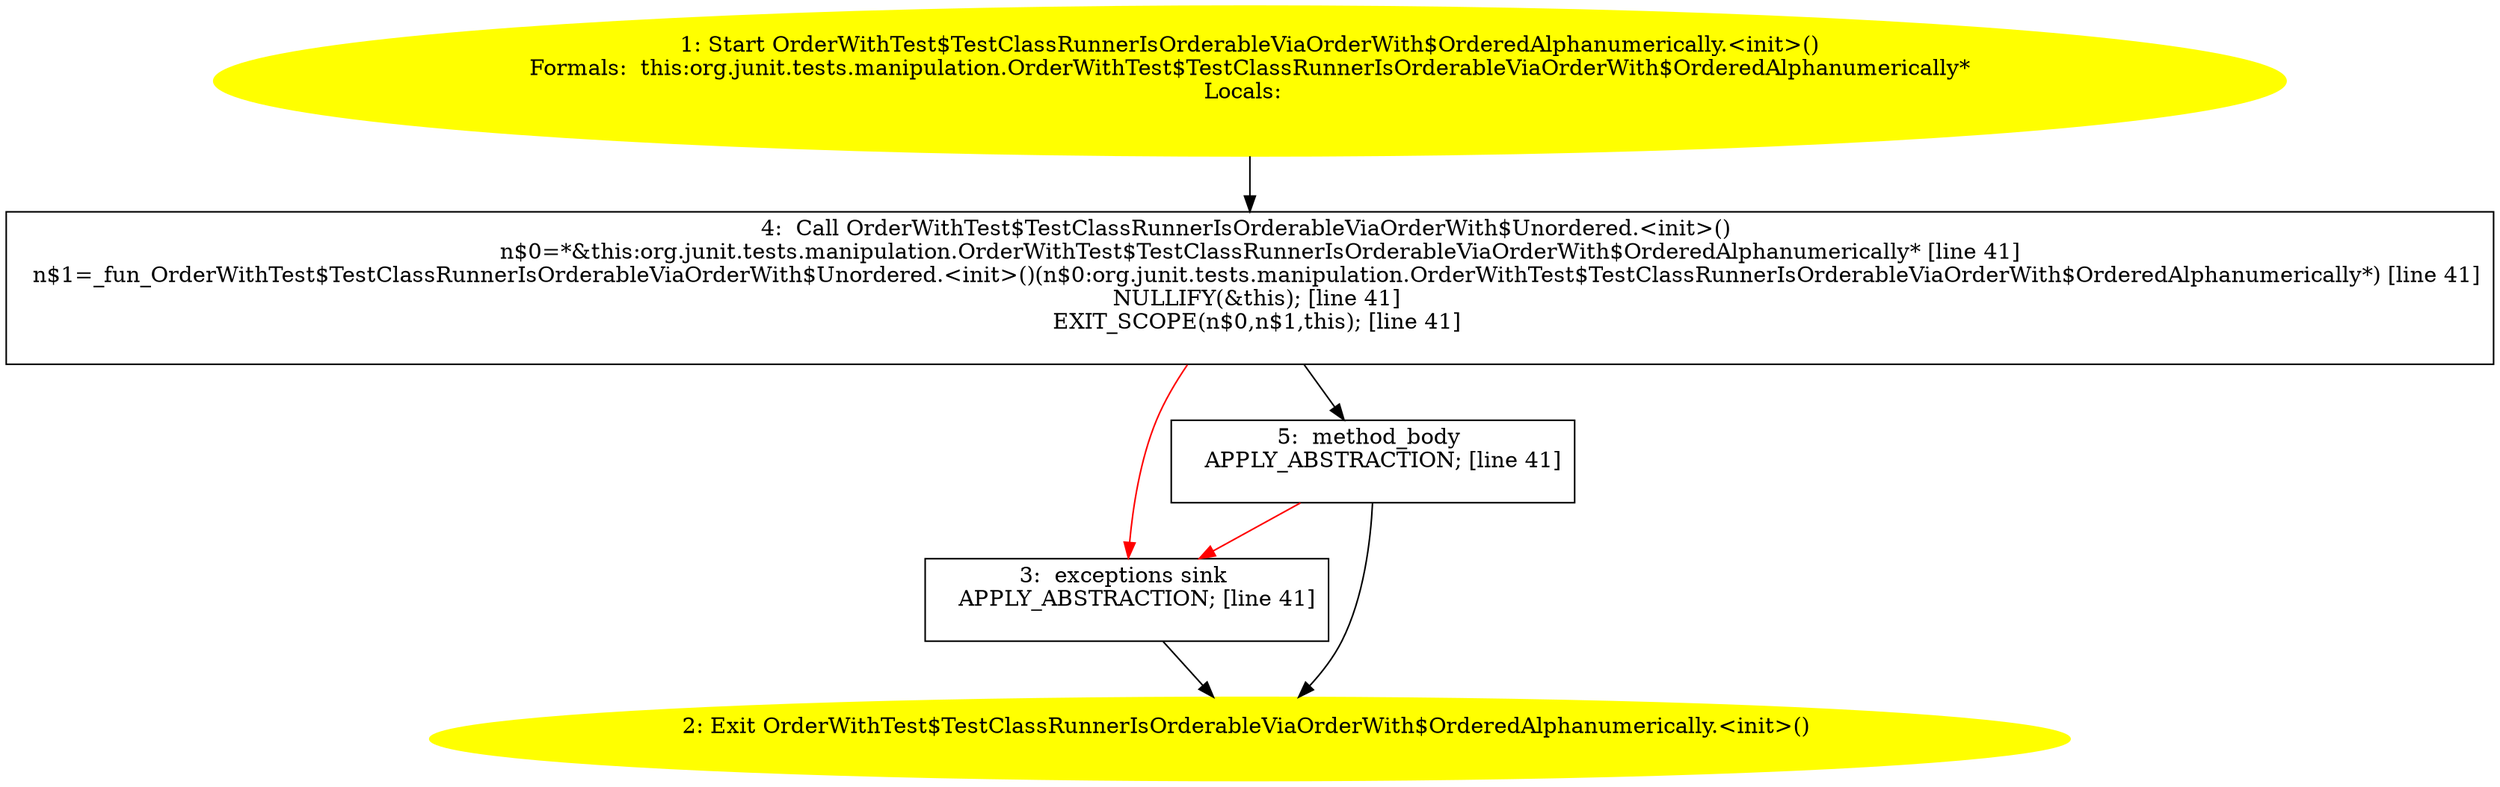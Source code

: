/* @generated */
digraph cfg {
"org.junit.tests.manipulation.OrderWithTest$TestClassRunnerIsOrderableViaOrderWith$OrderedAlphanumeri.dd68bdcf3e753f2e6ad122690e381787_1" [label="1: Start OrderWithTest$TestClassRunnerIsOrderableViaOrderWith$OrderedAlphanumerically.<init>()\nFormals:  this:org.junit.tests.manipulation.OrderWithTest$TestClassRunnerIsOrderableViaOrderWith$OrderedAlphanumerically*\nLocals:  \n  " color=yellow style=filled]
	

	 "org.junit.tests.manipulation.OrderWithTest$TestClassRunnerIsOrderableViaOrderWith$OrderedAlphanumeri.dd68bdcf3e753f2e6ad122690e381787_1" -> "org.junit.tests.manipulation.OrderWithTest$TestClassRunnerIsOrderableViaOrderWith$OrderedAlphanumeri.dd68bdcf3e753f2e6ad122690e381787_4" ;
"org.junit.tests.manipulation.OrderWithTest$TestClassRunnerIsOrderableViaOrderWith$OrderedAlphanumeri.dd68bdcf3e753f2e6ad122690e381787_2" [label="2: Exit OrderWithTest$TestClassRunnerIsOrderableViaOrderWith$OrderedAlphanumerically.<init>() \n  " color=yellow style=filled]
	

"org.junit.tests.manipulation.OrderWithTest$TestClassRunnerIsOrderableViaOrderWith$OrderedAlphanumeri.dd68bdcf3e753f2e6ad122690e381787_3" [label="3:  exceptions sink \n   APPLY_ABSTRACTION; [line 41]\n " shape="box"]
	

	 "org.junit.tests.manipulation.OrderWithTest$TestClassRunnerIsOrderableViaOrderWith$OrderedAlphanumeri.dd68bdcf3e753f2e6ad122690e381787_3" -> "org.junit.tests.manipulation.OrderWithTest$TestClassRunnerIsOrderableViaOrderWith$OrderedAlphanumeri.dd68bdcf3e753f2e6ad122690e381787_2" ;
"org.junit.tests.manipulation.OrderWithTest$TestClassRunnerIsOrderableViaOrderWith$OrderedAlphanumeri.dd68bdcf3e753f2e6ad122690e381787_4" [label="4:  Call OrderWithTest$TestClassRunnerIsOrderableViaOrderWith$Unordered.<init>() \n   n$0=*&this:org.junit.tests.manipulation.OrderWithTest$TestClassRunnerIsOrderableViaOrderWith$OrderedAlphanumerically* [line 41]\n  n$1=_fun_OrderWithTest$TestClassRunnerIsOrderableViaOrderWith$Unordered.<init>()(n$0:org.junit.tests.manipulation.OrderWithTest$TestClassRunnerIsOrderableViaOrderWith$OrderedAlphanumerically*) [line 41]\n  NULLIFY(&this); [line 41]\n  EXIT_SCOPE(n$0,n$1,this); [line 41]\n " shape="box"]
	

	 "org.junit.tests.manipulation.OrderWithTest$TestClassRunnerIsOrderableViaOrderWith$OrderedAlphanumeri.dd68bdcf3e753f2e6ad122690e381787_4" -> "org.junit.tests.manipulation.OrderWithTest$TestClassRunnerIsOrderableViaOrderWith$OrderedAlphanumeri.dd68bdcf3e753f2e6ad122690e381787_5" ;
	 "org.junit.tests.manipulation.OrderWithTest$TestClassRunnerIsOrderableViaOrderWith$OrderedAlphanumeri.dd68bdcf3e753f2e6ad122690e381787_4" -> "org.junit.tests.manipulation.OrderWithTest$TestClassRunnerIsOrderableViaOrderWith$OrderedAlphanumeri.dd68bdcf3e753f2e6ad122690e381787_3" [color="red" ];
"org.junit.tests.manipulation.OrderWithTest$TestClassRunnerIsOrderableViaOrderWith$OrderedAlphanumeri.dd68bdcf3e753f2e6ad122690e381787_5" [label="5:  method_body \n   APPLY_ABSTRACTION; [line 41]\n " shape="box"]
	

	 "org.junit.tests.manipulation.OrderWithTest$TestClassRunnerIsOrderableViaOrderWith$OrderedAlphanumeri.dd68bdcf3e753f2e6ad122690e381787_5" -> "org.junit.tests.manipulation.OrderWithTest$TestClassRunnerIsOrderableViaOrderWith$OrderedAlphanumeri.dd68bdcf3e753f2e6ad122690e381787_2" ;
	 "org.junit.tests.manipulation.OrderWithTest$TestClassRunnerIsOrderableViaOrderWith$OrderedAlphanumeri.dd68bdcf3e753f2e6ad122690e381787_5" -> "org.junit.tests.manipulation.OrderWithTest$TestClassRunnerIsOrderableViaOrderWith$OrderedAlphanumeri.dd68bdcf3e753f2e6ad122690e381787_3" [color="red" ];
}
